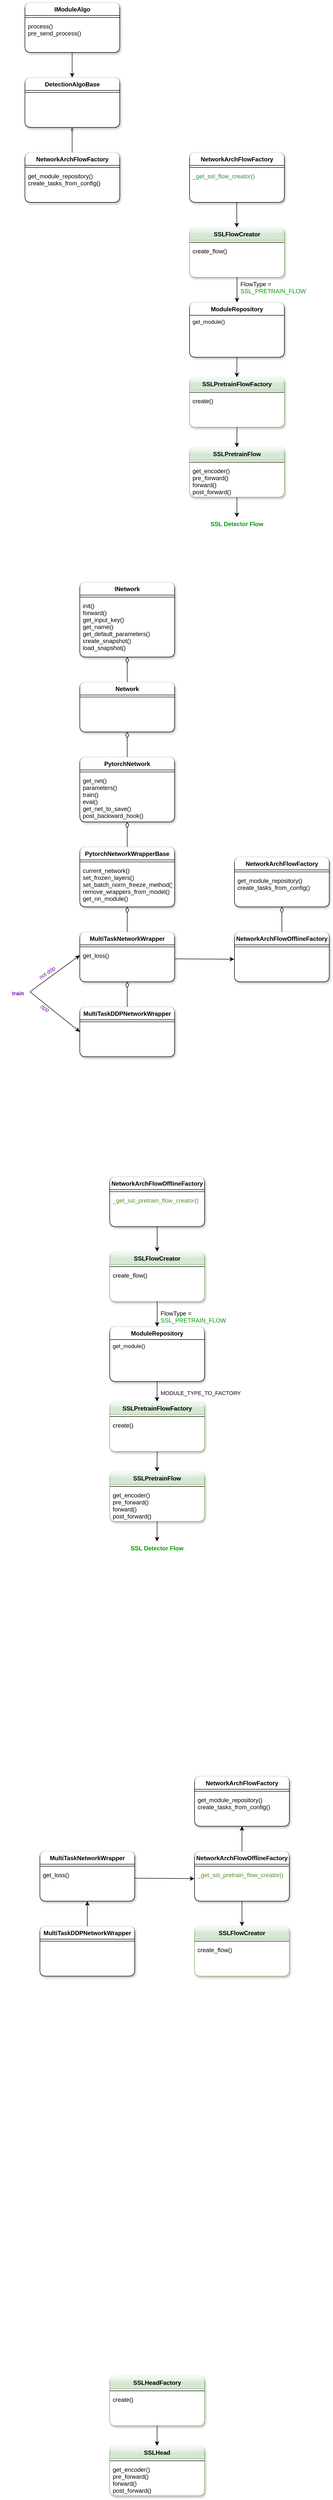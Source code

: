 <mxfile version="20.7.4" type="github">
  <diagram id="C5RBs43oDa-KdzZeNtuy" name="Page-1">
    <mxGraphModel dx="1247" dy="769" grid="1" gridSize="10" guides="1" tooltips="1" connect="1" arrows="1" fold="1" page="1" pageScale="1" pageWidth="827" pageHeight="1169" math="0" shadow="0">
      <root>
        <mxCell id="WIyWlLk6GJQsqaUBKTNV-0" />
        <mxCell id="WIyWlLk6GJQsqaUBKTNV-1" parent="WIyWlLk6GJQsqaUBKTNV-0" />
        <mxCell id="KXzFWfe0HEiZLdzoKxse-3" value="NetworkArchFlowFactory" style="swimlane;fontStyle=1;align=center;verticalAlign=top;childLayout=stackLayout;horizontal=1;startSize=26;horizontalStack=0;resizeParent=1;resizeLast=0;collapsible=1;marginBottom=0;rounded=1;shadow=1;strokeWidth=1;swimlaneFillColor=default;glass=1;" vertex="1" parent="WIyWlLk6GJQsqaUBKTNV-1">
          <mxGeometry x="130" y="340" width="190" height="100" as="geometry">
            <mxRectangle x="220" y="120" width="160" height="26" as="alternateBounds" />
          </mxGeometry>
        </mxCell>
        <mxCell id="KXzFWfe0HEiZLdzoKxse-7" value="" style="line;html=1;strokeWidth=1;align=left;verticalAlign=middle;spacingTop=-1;spacingLeft=3;spacingRight=3;rotatable=0;labelPosition=right;points=[];portConstraint=eastwest;" vertex="1" parent="KXzFWfe0HEiZLdzoKxse-3">
          <mxGeometry y="26" width="190" height="8" as="geometry" />
        </mxCell>
        <mxCell id="KXzFWfe0HEiZLdzoKxse-226" value="get_module_repository()&#xa;create_tasks_from_config()&#xa;" style="text;align=left;verticalAlign=top;spacingLeft=4;spacingRight=4;overflow=hidden;rotatable=0;points=[[0,0.5],[1,0.5]];portConstraint=eastwest;" vertex="1" parent="KXzFWfe0HEiZLdzoKxse-3">
          <mxGeometry y="34" width="190" height="66" as="geometry" />
        </mxCell>
        <mxCell id="KXzFWfe0HEiZLdzoKxse-45" value="NetworkArchFlowOfflineFactory" style="swimlane;fontStyle=1;align=center;verticalAlign=top;childLayout=stackLayout;horizontal=1;startSize=26;horizontalStack=0;resizeParent=1;resizeLast=0;collapsible=1;marginBottom=0;rounded=1;shadow=1;strokeWidth=1;swimlaneFillColor=default;glass=1;" vertex="1" parent="WIyWlLk6GJQsqaUBKTNV-1">
          <mxGeometry x="550" y="1900" width="190" height="100" as="geometry">
            <mxRectangle x="220" y="120" width="160" height="26" as="alternateBounds" />
          </mxGeometry>
        </mxCell>
        <mxCell id="KXzFWfe0HEiZLdzoKxse-46" value="" style="line;html=1;strokeWidth=1;align=left;verticalAlign=middle;spacingTop=-1;spacingLeft=3;spacingRight=3;rotatable=0;labelPosition=right;points=[];portConstraint=eastwest;" vertex="1" parent="KXzFWfe0HEiZLdzoKxse-45">
          <mxGeometry y="26" width="190" height="8" as="geometry" />
        </mxCell>
        <mxCell id="KXzFWfe0HEiZLdzoKxse-49" value="NetworkArchFlowFactory" style="swimlane;fontStyle=1;align=center;verticalAlign=top;childLayout=stackLayout;horizontal=1;startSize=26;horizontalStack=0;resizeParent=1;resizeLast=0;collapsible=1;marginBottom=0;rounded=1;shadow=1;strokeWidth=1;swimlaneFillColor=default;glass=1;" vertex="1" parent="WIyWlLk6GJQsqaUBKTNV-1">
          <mxGeometry x="550" y="1750" width="190" height="100" as="geometry">
            <mxRectangle x="220" y="120" width="160" height="26" as="alternateBounds" />
          </mxGeometry>
        </mxCell>
        <mxCell id="KXzFWfe0HEiZLdzoKxse-50" value="" style="line;html=1;strokeWidth=1;align=left;verticalAlign=middle;spacingTop=-1;spacingLeft=3;spacingRight=3;rotatable=0;labelPosition=right;points=[];portConstraint=eastwest;" vertex="1" parent="KXzFWfe0HEiZLdzoKxse-49">
          <mxGeometry y="26" width="190" height="8" as="geometry" />
        </mxCell>
        <mxCell id="KXzFWfe0HEiZLdzoKxse-51" value="get_module_repository()&#xa;create_tasks_from_config()&#xa;" style="text;align=left;verticalAlign=top;spacingLeft=4;spacingRight=4;overflow=hidden;rotatable=0;points=[[0,0.5],[1,0.5]];portConstraint=eastwest;" vertex="1" parent="KXzFWfe0HEiZLdzoKxse-49">
          <mxGeometry y="34" width="190" height="66" as="geometry" />
        </mxCell>
        <mxCell id="KXzFWfe0HEiZLdzoKxse-52" value="" style="endArrow=diamondThin;html=1;rounded=0;fontColor=#009C00;exitX=0.5;exitY=0;exitDx=0;exitDy=0;endSize=10;endFill=0;" edge="1" parent="WIyWlLk6GJQsqaUBKTNV-1" source="KXzFWfe0HEiZLdzoKxse-45">
          <mxGeometry width="50" height="50" relative="1" as="geometry">
            <mxPoint x="870" y="1920" as="sourcePoint" />
            <mxPoint x="645" y="1850" as="targetPoint" />
          </mxGeometry>
        </mxCell>
        <mxCell id="KXzFWfe0HEiZLdzoKxse-54" value="Network" style="swimlane;fontStyle=1;align=center;verticalAlign=top;childLayout=stackLayout;horizontal=1;startSize=26;horizontalStack=0;resizeParent=1;resizeLast=0;collapsible=1;marginBottom=0;rounded=1;shadow=1;strokeWidth=1;swimlaneFillColor=default;glass=1;" vertex="1" parent="WIyWlLk6GJQsqaUBKTNV-1">
          <mxGeometry x="240" y="1400" width="190" height="100" as="geometry">
            <mxRectangle x="220" y="120" width="160" height="26" as="alternateBounds" />
          </mxGeometry>
        </mxCell>
        <mxCell id="KXzFWfe0HEiZLdzoKxse-55" value="" style="line;html=1;strokeWidth=1;align=left;verticalAlign=middle;spacingTop=-1;spacingLeft=3;spacingRight=3;rotatable=0;labelPosition=right;points=[];portConstraint=eastwest;" vertex="1" parent="KXzFWfe0HEiZLdzoKxse-54">
          <mxGeometry y="26" width="190" height="8" as="geometry" />
        </mxCell>
        <mxCell id="KXzFWfe0HEiZLdzoKxse-57" value="INetwork" style="swimlane;fontStyle=1;align=center;verticalAlign=top;childLayout=stackLayout;horizontal=1;startSize=26;horizontalStack=0;resizeParent=1;resizeLast=0;collapsible=1;marginBottom=0;rounded=1;shadow=1;strokeWidth=1;swimlaneFillColor=default;glass=1;" vertex="1" parent="WIyWlLk6GJQsqaUBKTNV-1">
          <mxGeometry x="240" y="1200" width="190" height="150" as="geometry">
            <mxRectangle x="220" y="120" width="160" height="26" as="alternateBounds" />
          </mxGeometry>
        </mxCell>
        <mxCell id="KXzFWfe0HEiZLdzoKxse-58" value="" style="line;html=1;strokeWidth=1;align=left;verticalAlign=middle;spacingTop=-1;spacingLeft=3;spacingRight=3;rotatable=0;labelPosition=right;points=[];portConstraint=eastwest;" vertex="1" parent="KXzFWfe0HEiZLdzoKxse-57">
          <mxGeometry y="26" width="190" height="8" as="geometry" />
        </mxCell>
        <mxCell id="KXzFWfe0HEiZLdzoKxse-59" value="init()&#xa;forward()&#xa;get_input_key()&#xa;get_name()&#xa;get_default_parameters()&#xa;create_snapshot()&#xa;load_snapshot()&#xa;" style="text;align=left;verticalAlign=top;spacingLeft=4;spacingRight=4;overflow=hidden;rotatable=0;points=[[0,0.5],[1,0.5]];portConstraint=eastwest;" vertex="1" parent="KXzFWfe0HEiZLdzoKxse-57">
          <mxGeometry y="34" width="190" height="116" as="geometry" />
        </mxCell>
        <mxCell id="KXzFWfe0HEiZLdzoKxse-60" value="" style="endArrow=diamondThin;html=1;rounded=0;fontColor=#009C00;exitX=0.5;exitY=0;exitDx=0;exitDy=0;endFill=0;endSize=10;" edge="1" parent="WIyWlLk6GJQsqaUBKTNV-1" source="KXzFWfe0HEiZLdzoKxse-54">
          <mxGeometry width="50" height="50" relative="1" as="geometry">
            <mxPoint x="560" y="1420" as="sourcePoint" />
            <mxPoint x="335" y="1350" as="targetPoint" />
          </mxGeometry>
        </mxCell>
        <mxCell id="KXzFWfe0HEiZLdzoKxse-61" value="PytorchNetwork" style="swimlane;fontStyle=1;align=center;verticalAlign=top;childLayout=stackLayout;horizontal=1;startSize=26;horizontalStack=0;resizeParent=1;resizeLast=0;collapsible=1;marginBottom=0;rounded=1;shadow=1;strokeWidth=1;swimlaneFillColor=default;glass=1;" vertex="1" parent="WIyWlLk6GJQsqaUBKTNV-1">
          <mxGeometry x="240" y="1550" width="190" height="130" as="geometry">
            <mxRectangle x="220" y="120" width="160" height="26" as="alternateBounds" />
          </mxGeometry>
        </mxCell>
        <mxCell id="KXzFWfe0HEiZLdzoKxse-62" value="" style="line;html=1;strokeWidth=1;align=left;verticalAlign=middle;spacingTop=-1;spacingLeft=3;spacingRight=3;rotatable=0;labelPosition=right;points=[];portConstraint=eastwest;" vertex="1" parent="KXzFWfe0HEiZLdzoKxse-61">
          <mxGeometry y="26" width="190" height="8" as="geometry" />
        </mxCell>
        <mxCell id="KXzFWfe0HEiZLdzoKxse-72" value="get_net()&#xa;parameters()&#xa;train()&#xa;eval()&#xa;get_net_to_save()&#xa;post_backward_hook()&#xa;" style="text;align=left;verticalAlign=top;spacingLeft=4;spacingRight=4;overflow=hidden;rotatable=0;points=[[0,0.5],[1,0.5]];portConstraint=eastwest;" vertex="1" parent="KXzFWfe0HEiZLdzoKxse-61">
          <mxGeometry y="34" width="190" height="96" as="geometry" />
        </mxCell>
        <mxCell id="KXzFWfe0HEiZLdzoKxse-63" value="" style="endArrow=diamondThin;html=1;rounded=0;fontColor=#009C00;exitX=0.5;exitY=0;exitDx=0;exitDy=0;endFill=0;endSize=10;" edge="1" parent="WIyWlLk6GJQsqaUBKTNV-1" source="KXzFWfe0HEiZLdzoKxse-61">
          <mxGeometry width="50" height="50" relative="1" as="geometry">
            <mxPoint x="560" y="1570" as="sourcePoint" />
            <mxPoint x="335" y="1500" as="targetPoint" />
          </mxGeometry>
        </mxCell>
        <mxCell id="KXzFWfe0HEiZLdzoKxse-64" value="PytorchNetworkWrapperBase" style="swimlane;fontStyle=1;align=center;verticalAlign=top;childLayout=stackLayout;horizontal=1;startSize=26;horizontalStack=0;resizeParent=1;resizeLast=0;collapsible=1;marginBottom=0;rounded=1;shadow=1;strokeWidth=1;swimlaneFillColor=default;glass=1;" vertex="1" parent="WIyWlLk6GJQsqaUBKTNV-1">
          <mxGeometry x="240" y="1730" width="190" height="120" as="geometry">
            <mxRectangle x="220" y="120" width="160" height="26" as="alternateBounds" />
          </mxGeometry>
        </mxCell>
        <mxCell id="KXzFWfe0HEiZLdzoKxse-65" value="" style="line;html=1;strokeWidth=1;align=left;verticalAlign=middle;spacingTop=-1;spacingLeft=3;spacingRight=3;rotatable=0;labelPosition=right;points=[];portConstraint=eastwest;" vertex="1" parent="KXzFWfe0HEiZLdzoKxse-64">
          <mxGeometry y="26" width="190" height="8" as="geometry" />
        </mxCell>
        <mxCell id="KXzFWfe0HEiZLdzoKxse-73" value="current_network()&#xa;set_frozen_layers()&#xa;set_batch_norm_freeze_method()&#xa;remove_wrappers_from_model()&#xa;get_nn_module()" style="text;align=left;verticalAlign=top;spacingLeft=4;spacingRight=4;overflow=hidden;rotatable=0;points=[[0,0.5],[1,0.5]];portConstraint=eastwest;" vertex="1" parent="KXzFWfe0HEiZLdzoKxse-64">
          <mxGeometry y="34" width="190" height="86" as="geometry" />
        </mxCell>
        <mxCell id="KXzFWfe0HEiZLdzoKxse-66" value="" style="endArrow=diamondThin;html=1;rounded=0;fontColor=#009C00;exitX=0.5;exitY=0;exitDx=0;exitDy=0;endFill=0;endSize=10;" edge="1" parent="WIyWlLk6GJQsqaUBKTNV-1" source="KXzFWfe0HEiZLdzoKxse-64">
          <mxGeometry width="50" height="50" relative="1" as="geometry">
            <mxPoint x="560" y="1750" as="sourcePoint" />
            <mxPoint x="335" y="1680" as="targetPoint" />
          </mxGeometry>
        </mxCell>
        <mxCell id="KXzFWfe0HEiZLdzoKxse-67" value="MultiTaskNetworkWrapper" style="swimlane;fontStyle=1;align=center;verticalAlign=top;childLayout=stackLayout;horizontal=1;startSize=26;horizontalStack=0;resizeParent=1;resizeLast=0;collapsible=1;marginBottom=0;rounded=1;shadow=1;strokeWidth=1;swimlaneFillColor=default;glass=1;" vertex="1" parent="WIyWlLk6GJQsqaUBKTNV-1">
          <mxGeometry x="240" y="1900" width="190" height="100" as="geometry">
            <mxRectangle x="220" y="120" width="160" height="26" as="alternateBounds" />
          </mxGeometry>
        </mxCell>
        <mxCell id="KXzFWfe0HEiZLdzoKxse-68" value="" style="line;html=1;strokeWidth=1;align=left;verticalAlign=middle;spacingTop=-1;spacingLeft=3;spacingRight=3;rotatable=0;labelPosition=right;points=[];portConstraint=eastwest;" vertex="1" parent="KXzFWfe0HEiZLdzoKxse-67">
          <mxGeometry y="26" width="190" height="8" as="geometry" />
        </mxCell>
        <mxCell id="KXzFWfe0HEiZLdzoKxse-74" value="get_loss()" style="text;align=left;verticalAlign=top;spacingLeft=4;spacingRight=4;overflow=hidden;rotatable=0;points=[[0,0.5],[1,0.5]];portConstraint=eastwest;" vertex="1" parent="KXzFWfe0HEiZLdzoKxse-67">
          <mxGeometry y="34" width="190" height="26" as="geometry" />
        </mxCell>
        <mxCell id="KXzFWfe0HEiZLdzoKxse-69" value="" style="endArrow=diamondThin;html=1;rounded=0;fontColor=#009C00;exitX=0.5;exitY=0;exitDx=0;exitDy=0;endSize=10;endFill=0;" edge="1" parent="WIyWlLk6GJQsqaUBKTNV-1" source="KXzFWfe0HEiZLdzoKxse-67">
          <mxGeometry width="50" height="50" relative="1" as="geometry">
            <mxPoint x="560" y="1920" as="sourcePoint" />
            <mxPoint x="335" y="1850" as="targetPoint" />
          </mxGeometry>
        </mxCell>
        <mxCell id="KXzFWfe0HEiZLdzoKxse-75" value="MultiTaskDDPNetworkWrapper" style="swimlane;fontStyle=1;align=center;verticalAlign=top;childLayout=stackLayout;horizontal=1;startSize=26;horizontalStack=0;resizeParent=1;resizeLast=0;collapsible=1;marginBottom=0;rounded=1;shadow=1;strokeWidth=1;swimlaneFillColor=default;glass=1;" vertex="1" parent="WIyWlLk6GJQsqaUBKTNV-1">
          <mxGeometry x="240" y="2050" width="190" height="100" as="geometry">
            <mxRectangle x="220" y="120" width="160" height="26" as="alternateBounds" />
          </mxGeometry>
        </mxCell>
        <mxCell id="KXzFWfe0HEiZLdzoKxse-76" value="" style="line;html=1;strokeWidth=1;align=left;verticalAlign=middle;spacingTop=-1;spacingLeft=3;spacingRight=3;rotatable=0;labelPosition=right;points=[];portConstraint=eastwest;" vertex="1" parent="KXzFWfe0HEiZLdzoKxse-75">
          <mxGeometry y="26" width="190" height="8" as="geometry" />
        </mxCell>
        <mxCell id="KXzFWfe0HEiZLdzoKxse-78" value="" style="endArrow=diamondThin;html=1;rounded=0;fontColor=#009C00;exitX=0.5;exitY=0;exitDx=0;exitDy=0;endFill=0;endSize=10;" edge="1" parent="WIyWlLk6GJQsqaUBKTNV-1" source="KXzFWfe0HEiZLdzoKxse-75">
          <mxGeometry width="50" height="50" relative="1" as="geometry">
            <mxPoint x="560" y="2070" as="sourcePoint" />
            <mxPoint x="335" y="2000" as="targetPoint" />
          </mxGeometry>
        </mxCell>
        <mxCell id="KXzFWfe0HEiZLdzoKxse-83" value="" style="endArrow=classic;html=1;rounded=0;fontColor=#009C00;exitX=1.001;exitY=0.769;exitDx=0;exitDy=0;exitPerimeter=0;entryX=-0.003;entryY=0.8;entryDx=0;entryDy=0;entryPerimeter=0;" edge="1" parent="WIyWlLk6GJQsqaUBKTNV-1" source="KXzFWfe0HEiZLdzoKxse-74">
          <mxGeometry width="50" height="50" relative="1" as="geometry">
            <mxPoint x="530" y="2090" as="sourcePoint" />
            <mxPoint x="549.43" y="1954.8" as="targetPoint" />
          </mxGeometry>
        </mxCell>
        <mxCell id="KXzFWfe0HEiZLdzoKxse-145" value="NetworkArchFlowOfflineFactory" style="swimlane;fontStyle=1;align=center;verticalAlign=top;childLayout=stackLayout;horizontal=1;startSize=26;horizontalStack=0;resizeParent=1;resizeLast=0;collapsible=1;marginBottom=0;rounded=1;shadow=1;strokeWidth=1;swimlaneFillColor=default;glass=1;" vertex="1" parent="WIyWlLk6GJQsqaUBKTNV-1">
          <mxGeometry x="300" y="2390" width="190" height="100" as="geometry">
            <mxRectangle x="220" y="120" width="160" height="26" as="alternateBounds" />
          </mxGeometry>
        </mxCell>
        <mxCell id="KXzFWfe0HEiZLdzoKxse-146" value="" style="line;html=1;strokeWidth=1;align=left;verticalAlign=middle;spacingTop=-1;spacingLeft=3;spacingRight=3;rotatable=0;labelPosition=right;points=[];portConstraint=eastwest;" vertex="1" parent="KXzFWfe0HEiZLdzoKxse-145">
          <mxGeometry y="26" width="190" height="8" as="geometry" />
        </mxCell>
        <mxCell id="KXzFWfe0HEiZLdzoKxse-147" value="_get_ssl_pretrain_flow_creator()" style="text;align=left;verticalAlign=top;spacingLeft=4;spacingRight=4;overflow=hidden;rotatable=0;points=[[0,0.5],[1,0.5]];portConstraint=eastwest;fontColor=#578b23;" vertex="1" parent="KXzFWfe0HEiZLdzoKxse-145">
          <mxGeometry y="34" width="190" height="26" as="geometry" />
        </mxCell>
        <mxCell id="KXzFWfe0HEiZLdzoKxse-149" value="SSLFlowCreator" style="swimlane;fontStyle=1;align=center;verticalAlign=top;childLayout=stackLayout;horizontal=1;startSize=26;horizontalStack=0;resizeParent=1;resizeLast=0;collapsible=1;marginBottom=0;rounded=1;shadow=1;strokeWidth=1;swimlaneFillColor=default;glass=1;fillColor=#d5e8d4;strokeColor=#82b366;" vertex="1" parent="WIyWlLk6GJQsqaUBKTNV-1">
          <mxGeometry x="300" y="2540" width="190" height="100" as="geometry">
            <mxRectangle x="220" y="120" width="160" height="26" as="alternateBounds" />
          </mxGeometry>
        </mxCell>
        <mxCell id="KXzFWfe0HEiZLdzoKxse-150" value="" style="line;html=1;strokeWidth=1;align=left;verticalAlign=middle;spacingTop=-1;spacingLeft=3;spacingRight=3;rotatable=0;labelPosition=right;points=[];portConstraint=eastwest;" vertex="1" parent="KXzFWfe0HEiZLdzoKxse-149">
          <mxGeometry y="26" width="190" height="8" as="geometry" />
        </mxCell>
        <mxCell id="KXzFWfe0HEiZLdzoKxse-151" value="create_flow()" style="text;align=left;verticalAlign=top;spacingLeft=4;spacingRight=4;overflow=hidden;rotatable=0;points=[[0,0.5],[1,0.5]];portConstraint=eastwest;" vertex="1" parent="KXzFWfe0HEiZLdzoKxse-149">
          <mxGeometry y="34" width="190" height="26" as="geometry" />
        </mxCell>
        <mxCell id="KXzFWfe0HEiZLdzoKxse-152" value="" style="endArrow=classic;html=1;rounded=0;" edge="1" parent="WIyWlLk6GJQsqaUBKTNV-1">
          <mxGeometry x="-1" y="-166" width="50" height="50" relative="1" as="geometry">
            <mxPoint x="395" y="2490" as="sourcePoint" />
            <mxPoint x="395" y="2540" as="targetPoint" />
            <mxPoint x="26" y="-90" as="offset" />
          </mxGeometry>
        </mxCell>
        <mxCell id="KXzFWfe0HEiZLdzoKxse-153" value="ModuleRepository" style="swimlane;fontStyle=1;align=center;verticalAlign=top;childLayout=stackLayout;horizontal=1;startSize=26;horizontalStack=0;resizeParent=1;resizeLast=0;collapsible=1;marginBottom=0;rounded=1;shadow=1;strokeWidth=1;swimlaneFillColor=default;glass=1;" vertex="1" parent="WIyWlLk6GJQsqaUBKTNV-1">
          <mxGeometry x="300" y="2690" width="190" height="110" as="geometry">
            <mxRectangle x="130" y="380" width="160" height="26" as="alternateBounds" />
          </mxGeometry>
        </mxCell>
        <mxCell id="KXzFWfe0HEiZLdzoKxse-154" value="get_module()" style="text;align=left;verticalAlign=top;spacingLeft=4;spacingRight=4;overflow=hidden;rotatable=0;points=[[0,0.5],[1,0.5]];portConstraint=eastwest;fontSize=11;" vertex="1" parent="KXzFWfe0HEiZLdzoKxse-153">
          <mxGeometry y="26" width="190" height="64" as="geometry" />
        </mxCell>
        <mxCell id="KXzFWfe0HEiZLdzoKxse-155" value="FlowType = &lt;font color=&quot;#009c00&quot;&gt;SSL_PRETRAIN_FLOW&lt;/font&gt;" style="text;whiteSpace=wrap;html=1;" vertex="1" parent="WIyWlLk6GJQsqaUBKTNV-1">
          <mxGeometry x="400" y="2650" width="160" height="40" as="geometry" />
        </mxCell>
        <mxCell id="KXzFWfe0HEiZLdzoKxse-156" value="SSLPretrainFlow" style="swimlane;fontStyle=1;align=center;verticalAlign=top;childLayout=stackLayout;horizontal=1;startSize=26;horizontalStack=0;resizeParent=1;resizeLast=0;collapsible=1;marginBottom=0;rounded=1;shadow=1;strokeWidth=1;swimlaneFillColor=default;glass=1;fillColor=#d5e8d4;strokeColor=#82b366;" vertex="1" parent="WIyWlLk6GJQsqaUBKTNV-1">
          <mxGeometry x="300" y="2980" width="190" height="100" as="geometry">
            <mxRectangle x="220" y="120" width="160" height="26" as="alternateBounds" />
          </mxGeometry>
        </mxCell>
        <mxCell id="KXzFWfe0HEiZLdzoKxse-157" value="" style="line;html=1;strokeWidth=1;align=left;verticalAlign=middle;spacingTop=-1;spacingLeft=3;spacingRight=3;rotatable=0;labelPosition=right;points=[];portConstraint=eastwest;" vertex="1" parent="KXzFWfe0HEiZLdzoKxse-156">
          <mxGeometry y="26" width="190" height="8" as="geometry" />
        </mxCell>
        <mxCell id="KXzFWfe0HEiZLdzoKxse-158" value="get_encoder()&#xa;pre_forward()&#xa;forward()&#xa;post_forward()" style="text;align=left;verticalAlign=top;spacingLeft=4;spacingRight=4;overflow=hidden;rotatable=0;points=[[0,0.5],[1,0.5]];portConstraint=eastwest;" vertex="1" parent="KXzFWfe0HEiZLdzoKxse-156">
          <mxGeometry y="34" width="190" height="66" as="geometry" />
        </mxCell>
        <mxCell id="KXzFWfe0HEiZLdzoKxse-159" value="SSLPretrainFlowFactory" style="swimlane;fontStyle=1;align=center;verticalAlign=top;childLayout=stackLayout;horizontal=1;startSize=26;horizontalStack=0;resizeParent=1;resizeLast=0;collapsible=1;marginBottom=0;rounded=1;shadow=1;strokeWidth=1;swimlaneFillColor=default;glass=1;fillColor=#d5e8d4;strokeColor=#82b366;" vertex="1" parent="WIyWlLk6GJQsqaUBKTNV-1">
          <mxGeometry x="300" y="2840" width="190" height="100" as="geometry">
            <mxRectangle x="220" y="120" width="160" height="26" as="alternateBounds" />
          </mxGeometry>
        </mxCell>
        <mxCell id="KXzFWfe0HEiZLdzoKxse-160" value="" style="line;html=1;strokeWidth=1;align=left;verticalAlign=middle;spacingTop=-1;spacingLeft=3;spacingRight=3;rotatable=0;labelPosition=right;points=[];portConstraint=eastwest;" vertex="1" parent="KXzFWfe0HEiZLdzoKxse-159">
          <mxGeometry y="26" width="190" height="8" as="geometry" />
        </mxCell>
        <mxCell id="KXzFWfe0HEiZLdzoKxse-161" value="create()" style="text;align=left;verticalAlign=top;spacingLeft=4;spacingRight=4;overflow=hidden;rotatable=0;points=[[0,0.5],[1,0.5]];portConstraint=eastwest;" vertex="1" parent="KXzFWfe0HEiZLdzoKxse-159">
          <mxGeometry y="34" width="190" height="26" as="geometry" />
        </mxCell>
        <mxCell id="KXzFWfe0HEiZLdzoKxse-162" value="&lt;b style=&quot;&quot;&gt;&lt;font color=&quot;#009c00&quot;&gt;SSL Detector Flow&lt;/font&gt;&lt;/b&gt;" style="text;whiteSpace=wrap;html=1;" vertex="1" parent="WIyWlLk6GJQsqaUBKTNV-1">
          <mxGeometry x="340" y="3120" width="160" height="40" as="geometry" />
        </mxCell>
        <mxCell id="KXzFWfe0HEiZLdzoKxse-163" value="" style="endArrow=classic;html=1;rounded=0;exitX=0.5;exitY=1;exitDx=0;exitDy=0;entryX=0.5;entryY=0;entryDx=0;entryDy=0;" edge="1" parent="WIyWlLk6GJQsqaUBKTNV-1" source="KXzFWfe0HEiZLdzoKxse-149" target="KXzFWfe0HEiZLdzoKxse-153">
          <mxGeometry x="-1" y="-166" width="50" height="50" relative="1" as="geometry">
            <mxPoint x="405" y="2500" as="sourcePoint" />
            <mxPoint x="405" y="2550" as="targetPoint" />
            <mxPoint x="26" y="-90" as="offset" />
          </mxGeometry>
        </mxCell>
        <mxCell id="KXzFWfe0HEiZLdzoKxse-164" value="" style="endArrow=classic;html=1;rounded=0;fontColor=#0f16d7;exitX=0.5;exitY=1;exitDx=0;exitDy=0;" edge="1" parent="WIyWlLk6GJQsqaUBKTNV-1" source="KXzFWfe0HEiZLdzoKxse-153">
          <mxGeometry width="50" height="50" relative="1" as="geometry">
            <mxPoint x="394.6" y="2810" as="sourcePoint" />
            <mxPoint x="394.7" y="2840" as="targetPoint" />
            <Array as="points">
              <mxPoint x="394.7" y="2840" />
            </Array>
          </mxGeometry>
        </mxCell>
        <mxCell id="KXzFWfe0HEiZLdzoKxse-165" value="&lt;font color=&quot;#050505&quot;&gt;MODULE_TYPE_TO_FACTORY&lt;/font&gt;" style="text;whiteSpace=wrap;html=1;fontSize=11;fontColor=#578b23;" vertex="1" parent="WIyWlLk6GJQsqaUBKTNV-1">
          <mxGeometry x="400" y="2810" width="190" height="40" as="geometry" />
        </mxCell>
        <mxCell id="KXzFWfe0HEiZLdzoKxse-166" value="" style="endArrow=classic;html=1;rounded=0;fontColor=#0f16d7;exitX=0.5;exitY=1;exitDx=0;exitDy=0;" edge="1" parent="WIyWlLk6GJQsqaUBKTNV-1">
          <mxGeometry width="50" height="50" relative="1" as="geometry">
            <mxPoint x="395" y="2940" as="sourcePoint" />
            <mxPoint x="394.7" y="2980" as="targetPoint" />
            <Array as="points">
              <mxPoint x="394.7" y="2980" />
            </Array>
          </mxGeometry>
        </mxCell>
        <mxCell id="KXzFWfe0HEiZLdzoKxse-167" value="" style="endArrow=classic;html=1;rounded=0;fontColor=#0f16d7;exitX=0.5;exitY=1;exitDx=0;exitDy=0;" edge="1" parent="WIyWlLk6GJQsqaUBKTNV-1">
          <mxGeometry width="50" height="50" relative="1" as="geometry">
            <mxPoint x="395" y="3080" as="sourcePoint" />
            <mxPoint x="394.7" y="3120" as="targetPoint" />
            <Array as="points">
              <mxPoint x="394.7" y="3120" />
            </Array>
          </mxGeometry>
        </mxCell>
        <mxCell id="KXzFWfe0HEiZLdzoKxse-168" value="NetworkArchFlowOfflineFactory" style="swimlane;fontStyle=1;align=center;verticalAlign=top;childLayout=stackLayout;horizontal=1;startSize=26;horizontalStack=0;resizeParent=1;resizeLast=0;collapsible=1;marginBottom=0;rounded=1;shadow=1;strokeWidth=1;swimlaneFillColor=default;glass=1;" vertex="1" parent="WIyWlLk6GJQsqaUBKTNV-1">
          <mxGeometry x="470" y="3740" width="190" height="100" as="geometry">
            <mxRectangle x="220" y="120" width="160" height="26" as="alternateBounds" />
          </mxGeometry>
        </mxCell>
        <mxCell id="KXzFWfe0HEiZLdzoKxse-169" value="" style="line;html=1;strokeWidth=1;align=left;verticalAlign=middle;spacingTop=-1;spacingLeft=3;spacingRight=3;rotatable=0;labelPosition=right;points=[];portConstraint=eastwest;" vertex="1" parent="KXzFWfe0HEiZLdzoKxse-168">
          <mxGeometry y="26" width="190" height="8" as="geometry" />
        </mxCell>
        <mxCell id="KXzFWfe0HEiZLdzoKxse-170" value="_get_ssl_pretrain_flow_creator()" style="text;align=left;verticalAlign=top;spacingLeft=4;spacingRight=4;overflow=hidden;rotatable=0;points=[[0,0.5],[1,0.5]];portConstraint=eastwest;fontColor=#578b23;" vertex="1" parent="KXzFWfe0HEiZLdzoKxse-168">
          <mxGeometry y="34" width="190" height="26" as="geometry" />
        </mxCell>
        <mxCell id="KXzFWfe0HEiZLdzoKxse-171" value="NetworkArchFlowFactory" style="swimlane;fontStyle=1;align=center;verticalAlign=top;childLayout=stackLayout;horizontal=1;startSize=26;horizontalStack=0;resizeParent=1;resizeLast=0;collapsible=1;marginBottom=0;rounded=1;shadow=1;strokeWidth=1;swimlaneFillColor=default;glass=1;" vertex="1" parent="WIyWlLk6GJQsqaUBKTNV-1">
          <mxGeometry x="470" y="3590" width="190" height="100" as="geometry">
            <mxRectangle x="220" y="120" width="160" height="26" as="alternateBounds" />
          </mxGeometry>
        </mxCell>
        <mxCell id="KXzFWfe0HEiZLdzoKxse-172" value="" style="line;html=1;strokeWidth=1;align=left;verticalAlign=middle;spacingTop=-1;spacingLeft=3;spacingRight=3;rotatable=0;labelPosition=right;points=[];portConstraint=eastwest;" vertex="1" parent="KXzFWfe0HEiZLdzoKxse-171">
          <mxGeometry y="26" width="190" height="8" as="geometry" />
        </mxCell>
        <mxCell id="KXzFWfe0HEiZLdzoKxse-173" value="get_module_repository()&#xa;create_tasks_from_config()&#xa;" style="text;align=left;verticalAlign=top;spacingLeft=4;spacingRight=4;overflow=hidden;rotatable=0;points=[[0,0.5],[1,0.5]];portConstraint=eastwest;" vertex="1" parent="KXzFWfe0HEiZLdzoKxse-171">
          <mxGeometry y="34" width="190" height="66" as="geometry" />
        </mxCell>
        <mxCell id="KXzFWfe0HEiZLdzoKxse-174" value="" style="endArrow=classic;html=1;rounded=0;fontColor=#009C00;exitX=0.5;exitY=0;exitDx=0;exitDy=0;" edge="1" parent="WIyWlLk6GJQsqaUBKTNV-1" source="KXzFWfe0HEiZLdzoKxse-168">
          <mxGeometry width="50" height="50" relative="1" as="geometry">
            <mxPoint x="790" y="3760" as="sourcePoint" />
            <mxPoint x="565" y="3690" as="targetPoint" />
          </mxGeometry>
        </mxCell>
        <mxCell id="KXzFWfe0HEiZLdzoKxse-178" value="MultiTaskNetworkWrapper" style="swimlane;fontStyle=1;align=center;verticalAlign=top;childLayout=stackLayout;horizontal=1;startSize=26;horizontalStack=0;resizeParent=1;resizeLast=0;collapsible=1;marginBottom=0;rounded=1;shadow=1;strokeWidth=1;swimlaneFillColor=default;glass=1;" vertex="1" parent="WIyWlLk6GJQsqaUBKTNV-1">
          <mxGeometry x="160" y="3740" width="190" height="100" as="geometry">
            <mxRectangle x="220" y="120" width="160" height="26" as="alternateBounds" />
          </mxGeometry>
        </mxCell>
        <mxCell id="KXzFWfe0HEiZLdzoKxse-179" value="" style="line;html=1;strokeWidth=1;align=left;verticalAlign=middle;spacingTop=-1;spacingLeft=3;spacingRight=3;rotatable=0;labelPosition=right;points=[];portConstraint=eastwest;" vertex="1" parent="KXzFWfe0HEiZLdzoKxse-178">
          <mxGeometry y="26" width="190" height="8" as="geometry" />
        </mxCell>
        <mxCell id="KXzFWfe0HEiZLdzoKxse-180" value="get_loss()" style="text;align=left;verticalAlign=top;spacingLeft=4;spacingRight=4;overflow=hidden;rotatable=0;points=[[0,0.5],[1,0.5]];portConstraint=eastwest;" vertex="1" parent="KXzFWfe0HEiZLdzoKxse-178">
          <mxGeometry y="34" width="190" height="26" as="geometry" />
        </mxCell>
        <mxCell id="KXzFWfe0HEiZLdzoKxse-182" value="MultiTaskDDPNetworkWrapper" style="swimlane;fontStyle=1;align=center;verticalAlign=top;childLayout=stackLayout;horizontal=1;startSize=26;horizontalStack=0;resizeParent=1;resizeLast=0;collapsible=1;marginBottom=0;rounded=1;shadow=1;strokeWidth=1;swimlaneFillColor=default;glass=1;" vertex="1" parent="WIyWlLk6GJQsqaUBKTNV-1">
          <mxGeometry x="160" y="3890" width="190" height="100" as="geometry">
            <mxRectangle x="220" y="120" width="160" height="26" as="alternateBounds" />
          </mxGeometry>
        </mxCell>
        <mxCell id="KXzFWfe0HEiZLdzoKxse-183" value="" style="line;html=1;strokeWidth=1;align=left;verticalAlign=middle;spacingTop=-1;spacingLeft=3;spacingRight=3;rotatable=0;labelPosition=right;points=[];portConstraint=eastwest;" vertex="1" parent="KXzFWfe0HEiZLdzoKxse-182">
          <mxGeometry y="26" width="190" height="8" as="geometry" />
        </mxCell>
        <mxCell id="KXzFWfe0HEiZLdzoKxse-184" value="" style="endArrow=classic;html=1;rounded=0;fontColor=#009C00;exitX=0.5;exitY=0;exitDx=0;exitDy=0;" edge="1" parent="WIyWlLk6GJQsqaUBKTNV-1" source="KXzFWfe0HEiZLdzoKxse-182">
          <mxGeometry width="50" height="50" relative="1" as="geometry">
            <mxPoint x="480" y="3910" as="sourcePoint" />
            <mxPoint x="255" y="3840" as="targetPoint" />
          </mxGeometry>
        </mxCell>
        <mxCell id="KXzFWfe0HEiZLdzoKxse-185" value="SSLFlowCreator" style="swimlane;fontStyle=1;align=center;verticalAlign=top;childLayout=stackLayout;horizontal=1;startSize=26;horizontalStack=0;resizeParent=1;resizeLast=0;collapsible=1;marginBottom=0;rounded=1;shadow=1;strokeWidth=1;swimlaneFillColor=default;glass=1;fillColor=#d5e8d4;strokeColor=#82b366;" vertex="1" parent="WIyWlLk6GJQsqaUBKTNV-1">
          <mxGeometry x="470" y="3890" width="190" height="100" as="geometry">
            <mxRectangle x="220" y="120" width="160" height="26" as="alternateBounds" />
          </mxGeometry>
        </mxCell>
        <mxCell id="KXzFWfe0HEiZLdzoKxse-186" value="" style="line;html=1;strokeWidth=1;align=left;verticalAlign=middle;spacingTop=-1;spacingLeft=3;spacingRight=3;rotatable=0;labelPosition=right;points=[];portConstraint=eastwest;" vertex="1" parent="KXzFWfe0HEiZLdzoKxse-185">
          <mxGeometry y="26" width="190" height="8" as="geometry" />
        </mxCell>
        <mxCell id="KXzFWfe0HEiZLdzoKxse-187" value="create_flow()" style="text;align=left;verticalAlign=top;spacingLeft=4;spacingRight=4;overflow=hidden;rotatable=0;points=[[0,0.5],[1,0.5]];portConstraint=eastwest;" vertex="1" parent="KXzFWfe0HEiZLdzoKxse-185">
          <mxGeometry y="34" width="190" height="26" as="geometry" />
        </mxCell>
        <mxCell id="KXzFWfe0HEiZLdzoKxse-188" value="" style="endArrow=classic;html=1;rounded=0;" edge="1" parent="WIyWlLk6GJQsqaUBKTNV-1">
          <mxGeometry x="-1" y="-166" width="50" height="50" relative="1" as="geometry">
            <mxPoint x="565" y="3840" as="sourcePoint" />
            <mxPoint x="565" y="3890" as="targetPoint" />
            <mxPoint x="26" y="-90" as="offset" />
          </mxGeometry>
        </mxCell>
        <mxCell id="KXzFWfe0HEiZLdzoKxse-189" value="" style="endArrow=classic;html=1;rounded=0;fontColor=#009C00;exitX=1.001;exitY=0.769;exitDx=0;exitDy=0;exitPerimeter=0;entryX=-0.003;entryY=0.8;entryDx=0;entryDy=0;entryPerimeter=0;" edge="1" parent="WIyWlLk6GJQsqaUBKTNV-1" source="KXzFWfe0HEiZLdzoKxse-180">
          <mxGeometry width="50" height="50" relative="1" as="geometry">
            <mxPoint x="450" y="3930" as="sourcePoint" />
            <mxPoint x="469.43" y="3794.8" as="targetPoint" />
          </mxGeometry>
        </mxCell>
        <mxCell id="KXzFWfe0HEiZLdzoKxse-190" value="DetectionAlgoBase" style="swimlane;fontStyle=1;align=center;verticalAlign=top;childLayout=stackLayout;horizontal=1;startSize=26;horizontalStack=0;resizeParent=1;resizeLast=0;collapsible=1;marginBottom=0;rounded=1;shadow=1;strokeWidth=1;swimlaneFillColor=default;glass=1;" vertex="1" parent="WIyWlLk6GJQsqaUBKTNV-1">
          <mxGeometry x="130" y="190" width="190" height="100" as="geometry">
            <mxRectangle x="220" y="120" width="160" height="26" as="alternateBounds" />
          </mxGeometry>
        </mxCell>
        <mxCell id="KXzFWfe0HEiZLdzoKxse-191" value="" style="line;html=1;strokeWidth=1;align=left;verticalAlign=middle;spacingTop=-1;spacingLeft=3;spacingRight=3;rotatable=0;labelPosition=right;points=[];portConstraint=eastwest;" vertex="1" parent="KXzFWfe0HEiZLdzoKxse-190">
          <mxGeometry y="26" width="190" height="8" as="geometry" />
        </mxCell>
        <mxCell id="KXzFWfe0HEiZLdzoKxse-193" value="" style="endArrow=none;html=1;rounded=0;endFill=0;endSize=10;startArrow=diamondThin;startFill=0;targetPerimeterSpacing=10;sourcePerimeterSpacing=10;" edge="1" parent="WIyWlLk6GJQsqaUBKTNV-1">
          <mxGeometry x="-1" y="-166" width="50" height="50" relative="1" as="geometry">
            <mxPoint x="224.6" y="290" as="sourcePoint" />
            <mxPoint x="224.6" y="340" as="targetPoint" />
            <mxPoint x="26" y="-90" as="offset" />
          </mxGeometry>
        </mxCell>
        <mxCell id="KXzFWfe0HEiZLdzoKxse-194" value="IModuleAlgo" style="swimlane;fontStyle=1;align=center;verticalAlign=top;childLayout=stackLayout;horizontal=1;startSize=26;horizontalStack=0;resizeParent=1;resizeLast=0;collapsible=1;marginBottom=0;rounded=1;shadow=1;strokeWidth=1;swimlaneFillColor=default;glass=1;" vertex="1" parent="WIyWlLk6GJQsqaUBKTNV-1">
          <mxGeometry x="130" y="40" width="190" height="100" as="geometry">
            <mxRectangle x="220" y="120" width="160" height="26" as="alternateBounds" />
          </mxGeometry>
        </mxCell>
        <mxCell id="KXzFWfe0HEiZLdzoKxse-195" value="" style="line;html=1;strokeWidth=1;align=left;verticalAlign=middle;spacingTop=-1;spacingLeft=3;spacingRight=3;rotatable=0;labelPosition=right;points=[];portConstraint=eastwest;" vertex="1" parent="KXzFWfe0HEiZLdzoKxse-194">
          <mxGeometry y="26" width="190" height="8" as="geometry" />
        </mxCell>
        <mxCell id="KXzFWfe0HEiZLdzoKxse-196" value="process()&#xa;pre_send_process()" style="text;align=left;verticalAlign=top;spacingLeft=4;spacingRight=4;overflow=hidden;rotatable=0;points=[[0,0.5],[1,0.5]];portConstraint=eastwest;fontColor=#050505;" vertex="1" parent="KXzFWfe0HEiZLdzoKxse-194">
          <mxGeometry y="34" width="190" height="66" as="geometry" />
        </mxCell>
        <mxCell id="KXzFWfe0HEiZLdzoKxse-197" value="" style="endArrow=classic;html=1;rounded=0;" edge="1" parent="WIyWlLk6GJQsqaUBKTNV-1">
          <mxGeometry x="-1" y="-166" width="50" height="50" relative="1" as="geometry">
            <mxPoint x="224.6" y="140" as="sourcePoint" />
            <mxPoint x="224.6" y="190" as="targetPoint" />
            <mxPoint x="26" y="-90" as="offset" />
          </mxGeometry>
        </mxCell>
        <mxCell id="KXzFWfe0HEiZLdzoKxse-198" value="SSLFlowCreator" style="swimlane;fontStyle=1;align=center;verticalAlign=top;childLayout=stackLayout;horizontal=1;startSize=26;horizontalStack=0;resizeParent=1;resizeLast=0;collapsible=1;marginBottom=0;rounded=1;shadow=1;strokeWidth=1;swimlaneFillColor=default;glass=1;fillColor=#d5e8d4;strokeColor=#82b366;" vertex="1" parent="WIyWlLk6GJQsqaUBKTNV-1">
          <mxGeometry x="460" y="490" width="190" height="100" as="geometry">
            <mxRectangle x="220" y="120" width="160" height="26" as="alternateBounds" />
          </mxGeometry>
        </mxCell>
        <mxCell id="KXzFWfe0HEiZLdzoKxse-199" value="" style="line;html=1;strokeWidth=1;align=left;verticalAlign=middle;spacingTop=-1;spacingLeft=3;spacingRight=3;rotatable=0;labelPosition=right;points=[];portConstraint=eastwest;" vertex="1" parent="KXzFWfe0HEiZLdzoKxse-198">
          <mxGeometry y="26" width="190" height="8" as="geometry" />
        </mxCell>
        <mxCell id="KXzFWfe0HEiZLdzoKxse-200" value="create_flow()" style="text;align=left;verticalAlign=top;spacingLeft=4;spacingRight=4;overflow=hidden;rotatable=0;points=[[0,0.5],[1,0.5]];portConstraint=eastwest;" vertex="1" parent="KXzFWfe0HEiZLdzoKxse-198">
          <mxGeometry y="34" width="190" height="26" as="geometry" />
        </mxCell>
        <mxCell id="KXzFWfe0HEiZLdzoKxse-201" value="NetworkArchFlowFactory" style="swimlane;fontStyle=1;align=center;verticalAlign=top;childLayout=stackLayout;horizontal=1;startSize=26;horizontalStack=0;resizeParent=1;resizeLast=0;collapsible=1;marginBottom=0;rounded=1;shadow=1;strokeWidth=1;swimlaneFillColor=default;glass=1;" vertex="1" parent="WIyWlLk6GJQsqaUBKTNV-1">
          <mxGeometry x="460" y="340" width="190" height="100" as="geometry">
            <mxRectangle x="220" y="120" width="160" height="26" as="alternateBounds" />
          </mxGeometry>
        </mxCell>
        <mxCell id="KXzFWfe0HEiZLdzoKxse-202" value="" style="line;html=1;strokeWidth=1;align=left;verticalAlign=middle;spacingTop=-1;spacingLeft=3;spacingRight=3;rotatable=0;labelPosition=right;points=[];portConstraint=eastwest;" vertex="1" parent="KXzFWfe0HEiZLdzoKxse-201">
          <mxGeometry y="26" width="190" height="8" as="geometry" />
        </mxCell>
        <mxCell id="KXzFWfe0HEiZLdzoKxse-203" value="_get_ssl_flow_creator()" style="text;align=left;verticalAlign=top;spacingLeft=4;spacingRight=4;overflow=hidden;rotatable=0;points=[[0,0.5],[1,0.5]];portConstraint=eastwest;fontColor=#209246;" vertex="1" parent="KXzFWfe0HEiZLdzoKxse-201">
          <mxGeometry y="34" width="190" height="26" as="geometry" />
        </mxCell>
        <mxCell id="KXzFWfe0HEiZLdzoKxse-204" value="" style="endArrow=classic;html=1;rounded=0;" edge="1" parent="WIyWlLk6GJQsqaUBKTNV-1">
          <mxGeometry x="-1" y="-166" width="50" height="50" relative="1" as="geometry">
            <mxPoint x="554.6" y="440" as="sourcePoint" />
            <mxPoint x="554.6" y="490" as="targetPoint" />
            <mxPoint x="26" y="-90" as="offset" />
          </mxGeometry>
        </mxCell>
        <mxCell id="KXzFWfe0HEiZLdzoKxse-205" value="ModuleRepository" style="swimlane;fontStyle=1;align=center;verticalAlign=top;childLayout=stackLayout;horizontal=1;startSize=26;horizontalStack=0;resizeParent=1;resizeLast=0;collapsible=1;marginBottom=0;rounded=1;shadow=1;strokeWidth=1;swimlaneFillColor=default;glass=1;" vertex="1" parent="WIyWlLk6GJQsqaUBKTNV-1">
          <mxGeometry x="460" y="640" width="190" height="110" as="geometry">
            <mxRectangle x="130" y="380" width="160" height="26" as="alternateBounds" />
          </mxGeometry>
        </mxCell>
        <mxCell id="KXzFWfe0HEiZLdzoKxse-206" value="get_module()" style="text;align=left;verticalAlign=top;spacingLeft=4;spacingRight=4;overflow=hidden;rotatable=0;points=[[0,0.5],[1,0.5]];portConstraint=eastwest;fontSize=11;" vertex="1" parent="KXzFWfe0HEiZLdzoKxse-205">
          <mxGeometry y="26" width="190" height="64" as="geometry" />
        </mxCell>
        <mxCell id="KXzFWfe0HEiZLdzoKxse-207" value="FlowType = &lt;font color=&quot;#009c00&quot;&gt;SSL_PRETRAIN_FLOW&lt;/font&gt;" style="text;whiteSpace=wrap;html=1;" vertex="1" parent="WIyWlLk6GJQsqaUBKTNV-1">
          <mxGeometry x="560" y="590" width="160" height="40" as="geometry" />
        </mxCell>
        <mxCell id="KXzFWfe0HEiZLdzoKxse-208" value="SSLPretrainFlow" style="swimlane;fontStyle=1;align=center;verticalAlign=top;childLayout=stackLayout;horizontal=1;startSize=26;horizontalStack=0;resizeParent=1;resizeLast=0;collapsible=1;marginBottom=0;rounded=1;shadow=1;strokeWidth=1;swimlaneFillColor=default;glass=1;fillColor=#d5e8d4;strokeColor=#82b366;" vertex="1" parent="WIyWlLk6GJQsqaUBKTNV-1">
          <mxGeometry x="460" y="930" width="190" height="100" as="geometry">
            <mxRectangle x="220" y="120" width="160" height="26" as="alternateBounds" />
          </mxGeometry>
        </mxCell>
        <mxCell id="KXzFWfe0HEiZLdzoKxse-209" value="" style="line;html=1;strokeWidth=1;align=left;verticalAlign=middle;spacingTop=-1;spacingLeft=3;spacingRight=3;rotatable=0;labelPosition=right;points=[];portConstraint=eastwest;" vertex="1" parent="KXzFWfe0HEiZLdzoKxse-208">
          <mxGeometry y="26" width="190" height="8" as="geometry" />
        </mxCell>
        <mxCell id="KXzFWfe0HEiZLdzoKxse-210" value="get_encoder()&#xa;pre_forward()&#xa;forward()&#xa;post_forward()" style="text;align=left;verticalAlign=top;spacingLeft=4;spacingRight=4;overflow=hidden;rotatable=0;points=[[0,0.5],[1,0.5]];portConstraint=eastwest;" vertex="1" parent="KXzFWfe0HEiZLdzoKxse-208">
          <mxGeometry y="34" width="190" height="66" as="geometry" />
        </mxCell>
        <mxCell id="KXzFWfe0HEiZLdzoKxse-211" value="SSLPretrainFlowFactory" style="swimlane;fontStyle=1;align=center;verticalAlign=top;childLayout=stackLayout;horizontal=1;startSize=26;horizontalStack=0;resizeParent=1;resizeLast=0;collapsible=1;marginBottom=0;rounded=1;shadow=1;strokeWidth=1;swimlaneFillColor=default;glass=1;fillColor=#d5e8d4;strokeColor=#82b366;" vertex="1" parent="WIyWlLk6GJQsqaUBKTNV-1">
          <mxGeometry x="460" y="790" width="190" height="100" as="geometry">
            <mxRectangle x="220" y="120" width="160" height="26" as="alternateBounds" />
          </mxGeometry>
        </mxCell>
        <mxCell id="KXzFWfe0HEiZLdzoKxse-212" value="" style="line;html=1;strokeWidth=1;align=left;verticalAlign=middle;spacingTop=-1;spacingLeft=3;spacingRight=3;rotatable=0;labelPosition=right;points=[];portConstraint=eastwest;" vertex="1" parent="KXzFWfe0HEiZLdzoKxse-211">
          <mxGeometry y="26" width="190" height="8" as="geometry" />
        </mxCell>
        <mxCell id="KXzFWfe0HEiZLdzoKxse-213" value="create()" style="text;align=left;verticalAlign=top;spacingLeft=4;spacingRight=4;overflow=hidden;rotatable=0;points=[[0,0.5],[1,0.5]];portConstraint=eastwest;" vertex="1" parent="KXzFWfe0HEiZLdzoKxse-211">
          <mxGeometry y="34" width="190" height="26" as="geometry" />
        </mxCell>
        <mxCell id="KXzFWfe0HEiZLdzoKxse-214" value="&lt;b style=&quot;&quot;&gt;&lt;font color=&quot;#009c00&quot;&gt;SSL Detector Flow&lt;/font&gt;&lt;/b&gt;" style="text;whiteSpace=wrap;html=1;" vertex="1" parent="WIyWlLk6GJQsqaUBKTNV-1">
          <mxGeometry x="500" y="1070" width="160" height="40" as="geometry" />
        </mxCell>
        <mxCell id="KXzFWfe0HEiZLdzoKxse-215" value="" style="endArrow=classic;html=1;rounded=0;exitX=0.5;exitY=1;exitDx=0;exitDy=0;entryX=0.5;entryY=0;entryDx=0;entryDy=0;" edge="1" parent="WIyWlLk6GJQsqaUBKTNV-1" target="KXzFWfe0HEiZLdzoKxse-205">
          <mxGeometry x="-1" y="-166" width="50" height="50" relative="1" as="geometry">
            <mxPoint x="555" y="590" as="sourcePoint" />
            <mxPoint x="565" y="500" as="targetPoint" />
            <mxPoint x="26" y="-90" as="offset" />
          </mxGeometry>
        </mxCell>
        <mxCell id="KXzFWfe0HEiZLdzoKxse-216" value="" style="endArrow=classic;html=1;rounded=0;fontColor=#0f16d7;exitX=0.5;exitY=1;exitDx=0;exitDy=0;" edge="1" parent="WIyWlLk6GJQsqaUBKTNV-1" source="KXzFWfe0HEiZLdzoKxse-205">
          <mxGeometry width="50" height="50" relative="1" as="geometry">
            <mxPoint x="554.6" y="760" as="sourcePoint" />
            <mxPoint x="554.7" y="790" as="targetPoint" />
            <Array as="points">
              <mxPoint x="554.7" y="790" />
            </Array>
          </mxGeometry>
        </mxCell>
        <mxCell id="KXzFWfe0HEiZLdzoKxse-217" value="" style="endArrow=classic;html=1;rounded=0;fontColor=#0f16d7;exitX=0.5;exitY=1;exitDx=0;exitDy=0;" edge="1" parent="WIyWlLk6GJQsqaUBKTNV-1">
          <mxGeometry width="50" height="50" relative="1" as="geometry">
            <mxPoint x="555" y="890" as="sourcePoint" />
            <mxPoint x="554.7" y="930" as="targetPoint" />
            <Array as="points">
              <mxPoint x="554.7" y="930" />
            </Array>
          </mxGeometry>
        </mxCell>
        <mxCell id="KXzFWfe0HEiZLdzoKxse-218" value="" style="endArrow=classic;html=1;rounded=0;fontColor=#0f16d7;exitX=0.5;exitY=1;exitDx=0;exitDy=0;" edge="1" parent="WIyWlLk6GJQsqaUBKTNV-1">
          <mxGeometry width="50" height="50" relative="1" as="geometry">
            <mxPoint x="555" y="1030" as="sourcePoint" />
            <mxPoint x="554.7" y="1070" as="targetPoint" />
            <Array as="points">
              <mxPoint x="554.7" y="1070" />
            </Array>
          </mxGeometry>
        </mxCell>
        <mxCell id="KXzFWfe0HEiZLdzoKxse-228" value="" style="endArrow=classic;html=1;rounded=0;fontSize=11;fontColor=#000000;exitX=1;exitY=0.25;exitDx=0;exitDy=0;entryX=0;entryY=0.5;entryDx=0;entryDy=0;" edge="1" parent="WIyWlLk6GJQsqaUBKTNV-1" target="KXzFWfe0HEiZLdzoKxse-74">
          <mxGeometry width="50" height="50" relative="1" as="geometry">
            <mxPoint x="140" y="2020" as="sourcePoint" />
            <mxPoint x="510" y="2090" as="targetPoint" />
          </mxGeometry>
        </mxCell>
        <mxCell id="KXzFWfe0HEiZLdzoKxse-229" value="" style="endArrow=classic;html=1;rounded=0;fontSize=11;fontColor=#000000;entryX=0;entryY=0.5;entryDx=0;entryDy=0;startArrow=none;" edge="1" parent="WIyWlLk6GJQsqaUBKTNV-1" target="KXzFWfe0HEiZLdzoKxse-75">
          <mxGeometry width="50" height="50" relative="1" as="geometry">
            <mxPoint x="140" y="2020" as="sourcePoint" />
            <mxPoint x="246.39" y="1963.604" as="targetPoint" />
          </mxGeometry>
        </mxCell>
        <mxCell id="KXzFWfe0HEiZLdzoKxse-230" value="&lt;font style=&quot;&quot; color=&quot;#8511bb&quot;&gt;not ddp&lt;/font&gt;" style="text;whiteSpace=wrap;html=1;fontSize=11;fontColor=#578b23;align=right;rotation=-35;" vertex="1" parent="WIyWlLk6GJQsqaUBKTNV-1">
          <mxGeometry x="150" y="1970" width="50" height="40" as="geometry" />
        </mxCell>
        <mxCell id="KXzFWfe0HEiZLdzoKxse-231" value="&lt;font style=&quot;&quot; color=&quot;#7d25ad&quot;&gt;ddp&lt;/font&gt;" style="text;whiteSpace=wrap;html=1;fontSize=11;fontColor=#578b23;align=right;rotation=-150;" vertex="1" parent="WIyWlLk6GJQsqaUBKTNV-1">
          <mxGeometry x="160" y="2036" width="50" height="40" as="geometry" />
        </mxCell>
        <mxCell id="KXzFWfe0HEiZLdzoKxse-236" value="&lt;b style=&quot;&quot;&gt;&lt;font color=&quot;#6d13aa&quot;&gt;train&lt;/font&gt;&lt;/b&gt;" style="text;whiteSpace=wrap;html=1;fontSize=11;fontColor=#578b23;align=right;" vertex="1" parent="WIyWlLk6GJQsqaUBKTNV-1">
          <mxGeometry x="80" y="2010" width="50" height="40" as="geometry" />
        </mxCell>
        <mxCell id="KXzFWfe0HEiZLdzoKxse-237" value="SSLHead" style="swimlane;fontStyle=1;align=center;verticalAlign=top;childLayout=stackLayout;horizontal=1;startSize=26;horizontalStack=0;resizeParent=1;resizeLast=0;collapsible=1;marginBottom=0;rounded=1;shadow=1;strokeWidth=1;swimlaneFillColor=default;glass=1;fillColor=#d5e8d4;strokeColor=#82b366;" vertex="1" parent="WIyWlLk6GJQsqaUBKTNV-1">
          <mxGeometry x="300" y="4930" width="190" height="100" as="geometry">
            <mxRectangle x="220" y="120" width="160" height="26" as="alternateBounds" />
          </mxGeometry>
        </mxCell>
        <mxCell id="KXzFWfe0HEiZLdzoKxse-238" value="" style="line;html=1;strokeWidth=1;align=left;verticalAlign=middle;spacingTop=-1;spacingLeft=3;spacingRight=3;rotatable=0;labelPosition=right;points=[];portConstraint=eastwest;" vertex="1" parent="KXzFWfe0HEiZLdzoKxse-237">
          <mxGeometry y="26" width="190" height="8" as="geometry" />
        </mxCell>
        <mxCell id="KXzFWfe0HEiZLdzoKxse-239" value="get_encoder()&#xa;pre_forward()&#xa;forward()&#xa;post_forward()" style="text;align=left;verticalAlign=top;spacingLeft=4;spacingRight=4;overflow=hidden;rotatable=0;points=[[0,0.5],[1,0.5]];portConstraint=eastwest;" vertex="1" parent="KXzFWfe0HEiZLdzoKxse-237">
          <mxGeometry y="34" width="190" height="66" as="geometry" />
        </mxCell>
        <mxCell id="KXzFWfe0HEiZLdzoKxse-240" value="SSLHeadFactory" style="swimlane;fontStyle=1;align=center;verticalAlign=top;childLayout=stackLayout;horizontal=1;startSize=26;horizontalStack=0;resizeParent=1;resizeLast=0;collapsible=1;marginBottom=0;rounded=1;shadow=1;strokeWidth=1;swimlaneFillColor=default;glass=1;fillColor=#d5e8d4;strokeColor=#82b366;" vertex="1" parent="WIyWlLk6GJQsqaUBKTNV-1">
          <mxGeometry x="300" y="4790" width="190" height="100" as="geometry">
            <mxRectangle x="220" y="120" width="160" height="26" as="alternateBounds" />
          </mxGeometry>
        </mxCell>
        <mxCell id="KXzFWfe0HEiZLdzoKxse-241" value="" style="line;html=1;strokeWidth=1;align=left;verticalAlign=middle;spacingTop=-1;spacingLeft=3;spacingRight=3;rotatable=0;labelPosition=right;points=[];portConstraint=eastwest;" vertex="1" parent="KXzFWfe0HEiZLdzoKxse-240">
          <mxGeometry y="26" width="190" height="8" as="geometry" />
        </mxCell>
        <mxCell id="KXzFWfe0HEiZLdzoKxse-242" value="create()" style="text;align=left;verticalAlign=top;spacingLeft=4;spacingRight=4;overflow=hidden;rotatable=0;points=[[0,0.5],[1,0.5]];portConstraint=eastwest;" vertex="1" parent="KXzFWfe0HEiZLdzoKxse-240">
          <mxGeometry y="34" width="190" height="26" as="geometry" />
        </mxCell>
        <mxCell id="KXzFWfe0HEiZLdzoKxse-244" value="" style="endArrow=classic;html=1;rounded=0;fontColor=#0f16d7;exitX=0.5;exitY=1;exitDx=0;exitDy=0;" edge="1" parent="WIyWlLk6GJQsqaUBKTNV-1">
          <mxGeometry width="50" height="50" relative="1" as="geometry">
            <mxPoint x="395" y="4890" as="sourcePoint" />
            <mxPoint x="394.7" y="4930" as="targetPoint" />
            <Array as="points">
              <mxPoint x="394.7" y="4930" />
            </Array>
          </mxGeometry>
        </mxCell>
      </root>
    </mxGraphModel>
  </diagram>
</mxfile>
